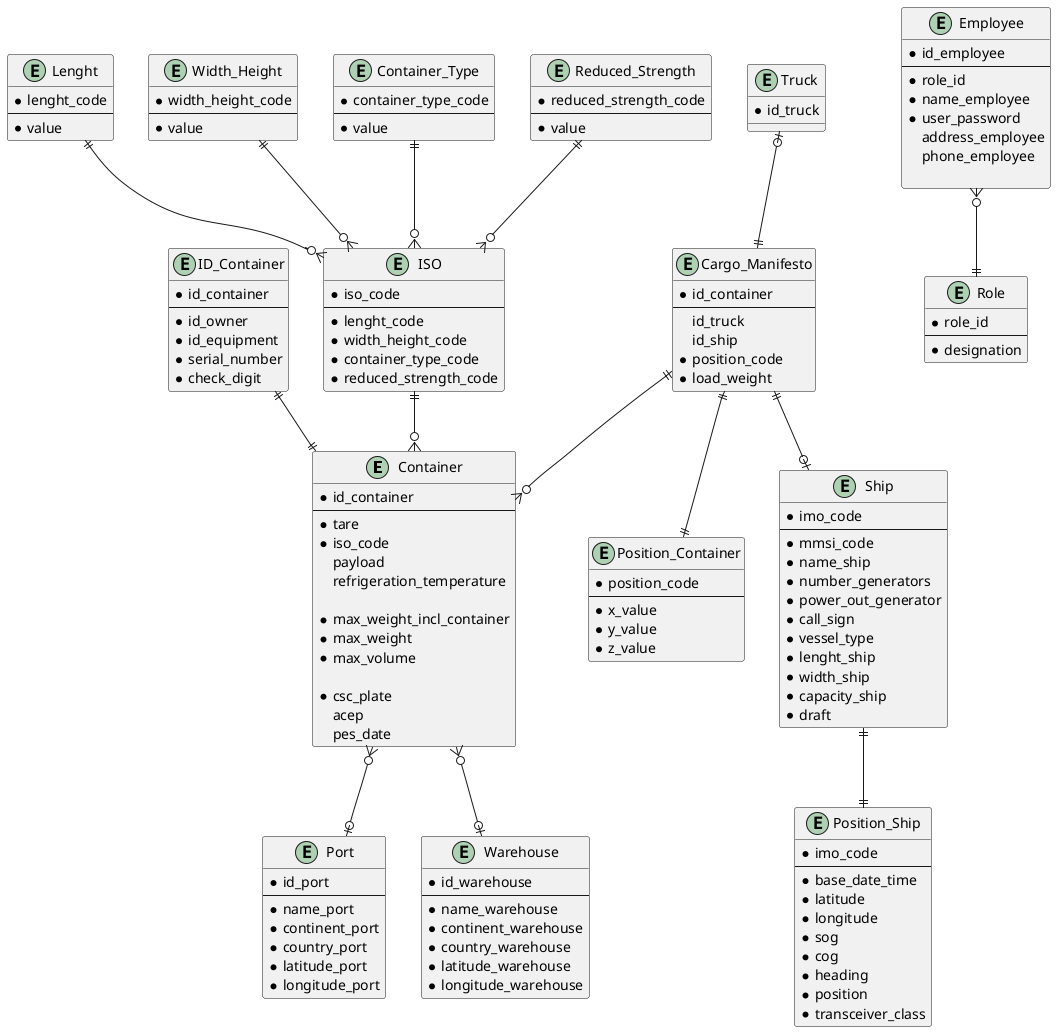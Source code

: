 @startuml

entity Container {
* id_container
--
* tare
* iso_code
payload
refrigeration_temperature

* max_weight_incl_container
* max_weight
* max_volume

*csc_plate
acep
pes_date
}

entity ID_Container {
* id_container
--
* id_owner
* id_equipment
* serial_number
* check_digit
}


entity ISO {
* iso_code
--
* lenght_code
* width_height_code
* container_type_code
* reduced_strength_code
}



entity Lenght {
* lenght_code
--
* value
}

entity Width_Height {
* width_height_code
--
* value
}

entity Container_Type {
* container_type_code
--
* value
}

entity Reduced_Strength {
* reduced_strength_code
--
* value
}

entity Cargo_Manifesto {
* id_container
--
 id_truck
 id_ship
* position_code
* load_weight
}

entity Position_Container {
* position_code
--
* x_value
* y_value
* z_value
}

entity Truck {
* id_truck
}

entity Ship {
* imo_code
--
* mmsi_code
* name_ship
* number_generators
* power_out_generator
* call_sign
* vessel_type
* lenght_ship
* width_ship
* capacity_ship
* draft
}

entity Position_Ship {
* imo_code
--
* base_date_time
* latitude
* longitude
* sog
* cog
* heading
* position
* transceiver_class
}

entity Port {
* id_port
--
* name_port
* continent_port
* country_port
* latitude_port
* longitude_port
}

entity Warehouse {
* id_warehouse
--
* name_warehouse
* continent_warehouse
* country_warehouse
* latitude_warehouse
* longitude_warehouse
}

entity Employee{
* id_employee
--
* role_id
* name_employee
* user_password
 address_employee
 phone_employee

}

entity Role {
* role_id
--
* designation
}


Lenght ||--o{ ISO
Width_Height ||--o{ ISO
Container_Type ||--o{ ISO
Reduced_Strength ||--o{ ISO

ID_Container ||--|| Container
ISO ||--o{ Container
Cargo_Manifesto ||--o{ Container
Cargo_Manifesto ||--|| Position_Container
Cargo_Manifesto ||--o| Ship
Truck |o--|| Cargo_Manifesto
Ship ||--|| Position_Ship

Container }o--o| Warehouse
Container }o--o| Port

Employee }o--|| Role

@enduml